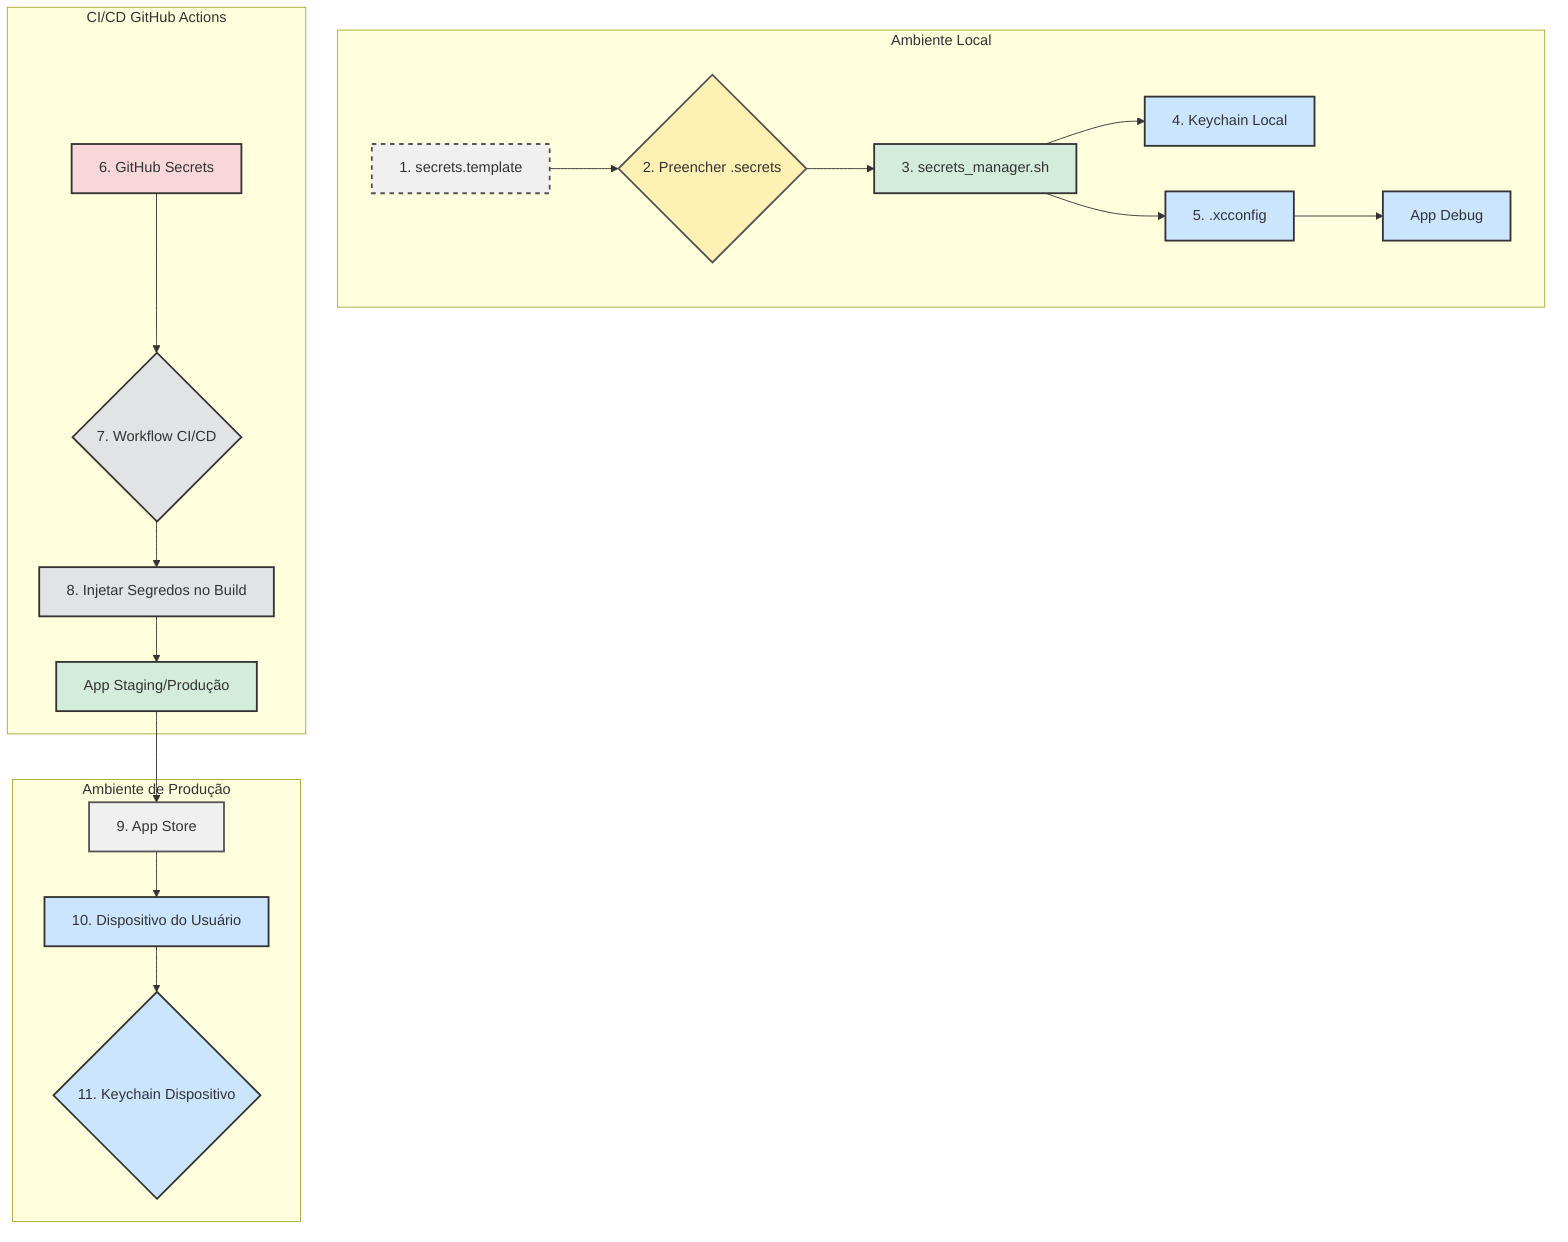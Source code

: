 graph TD
    subgraph "Ambiente Local"
        direction LR
        A[1. secrets.template] --> B{2. Preencher .secrets}
        B --> C[3. secrets_manager.sh]
        C --> D[4. Keychain Local]
        C --> E[5. .xcconfig]
        E --> F[App Debug]
    end

    subgraph "CI/CD GitHub Actions"
        direction TB
        G[6. GitHub Secrets] --> H{7. Workflow CI/CD}
        H --> I[8. Injetar Segredos no Build]
        I --> J[App Staging/Produção]
    end

    subgraph "Ambiente de Produção"
        direction TB
        J --> K[9. App Store]
        K --> L[10. Dispositivo do Usuário]
        L --> M{11. Keychain Dispositivo}
    end

    style A fill:#f0f0f0,stroke:#555,stroke-width:2px,stroke-dasharray: 5 5
    style B fill:#fff0b3,stroke:#555,stroke-width:2px
    style C fill:#d4edda,stroke:#333,stroke-width:2px
    style D fill:#cce5ff,stroke:#333,stroke-width:2px
    style E fill:#cce5ff,stroke:#333,stroke-width:2px
    style F fill:#cce5ff,stroke:#333,stroke-width:2px
    style G fill:#f8d7da,stroke:#333,stroke-width:2px
    style H fill:#e2e3e5,stroke:#333,stroke-width:2px
    style I fill:#e2e3e5,stroke:#333,stroke-width:2px
    style J fill:#d4edda,stroke:#333,stroke-width:2px
    style K fill:#f0f0f0,stroke:#555,stroke-width:2px
    style L fill:#cce5ff,stroke:#333,stroke-width:2px
    style M fill:#cce5ff,stroke:#333,stroke-width:2px